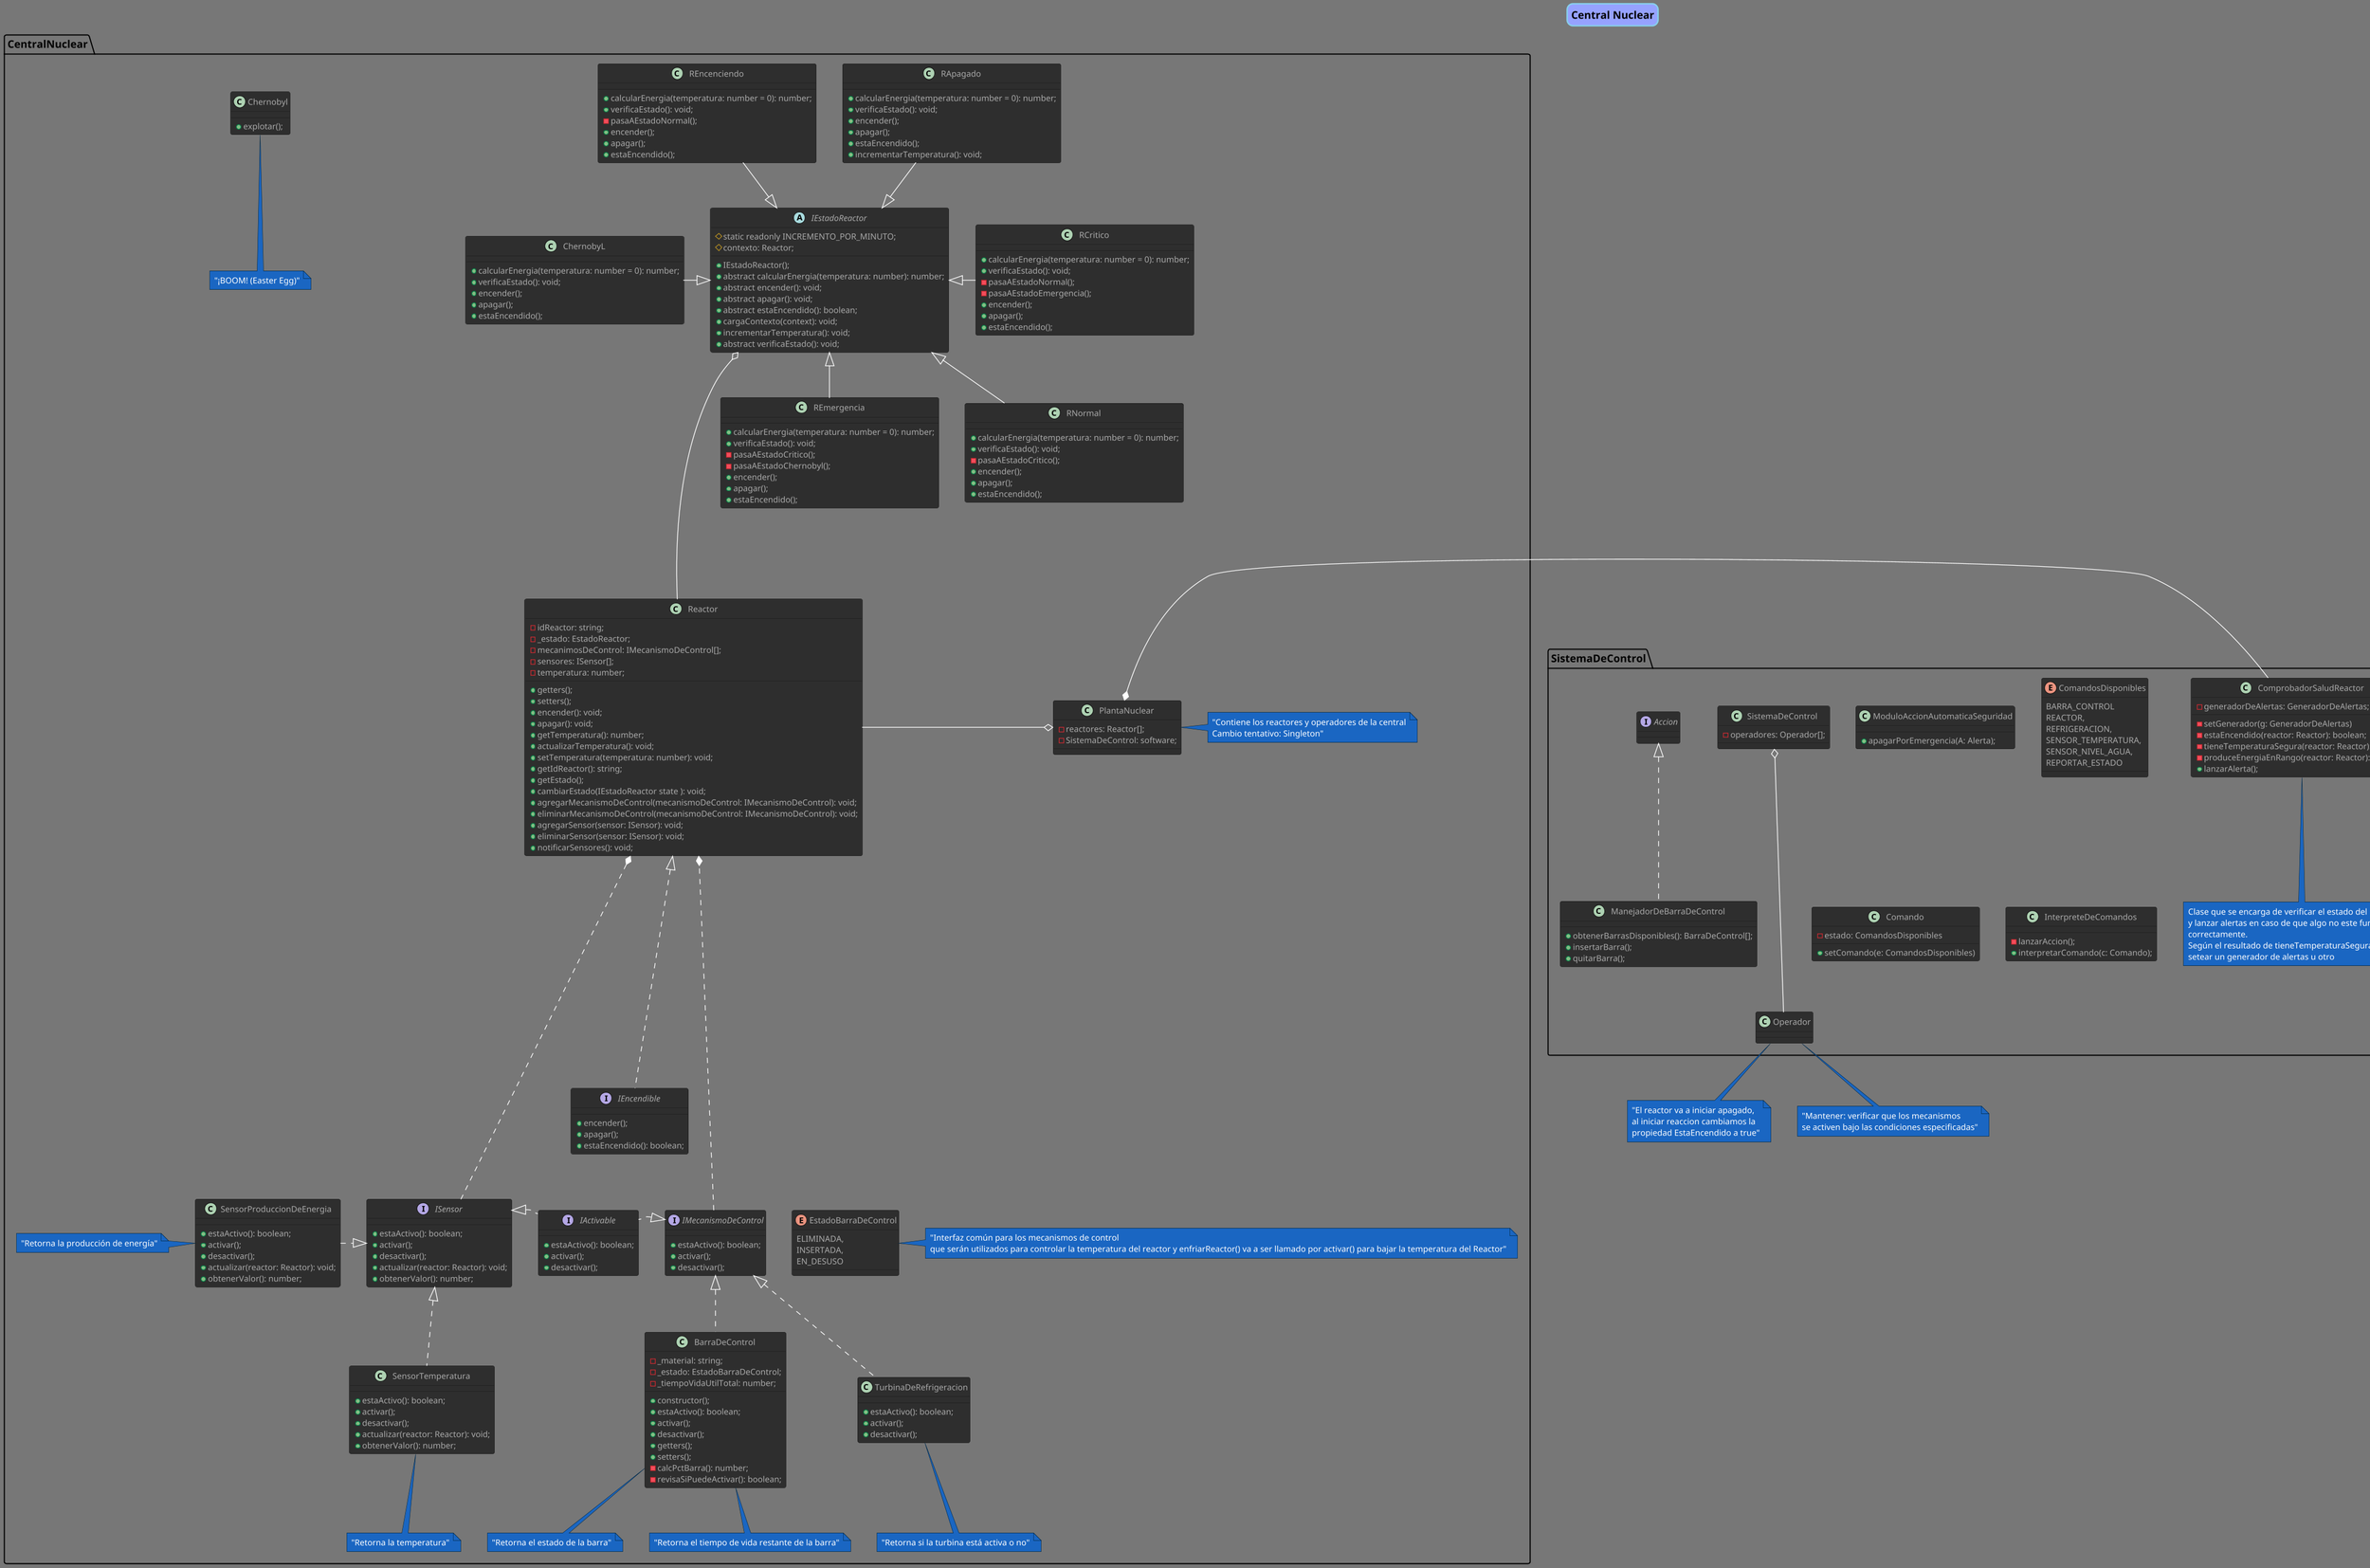 @startuml TP

title "Central Nuclear"
!theme reddress-darkblue
scale 1.3

skinparam titleBorderRoundCorner 15
skinparam titleBorderThickness 2
skinparam titleBorderColor skyBlue
skinparam titleBackgroundColor #96a2ff


package CentralNuclear {


' Planta nuclear
class PlantaNuclear {
    - reactores: Reactor[];
    - SistemaDeControl: software;
}

' Reactor
class Reactor{
    - idReactor: string;
    - _estado: EstadoReactor;
    - mecanimosDeControl: IMecanismoDeControl[];
    - sensores: ISensor[];
    - temperatura: number;
    + getters();
    + setters();
    + encender(): void;
    + apagar(): void;
    + getTemperatura(): number;
    + actualizarTemperatura(): void;
    + setTemperatura(temperatura: number): void;
    + getIdReactor(): string;
    + getEstado();
    + cambiarEstado(IEstadoReactor state ): void;
    + agregarMecanismoDeControl(mecanismoDeControl: IMecanismoDeControl): void;
    + eliminarMecanismoDeControl(mecanismoDeControl: IMecanismoDeControl): void;
    + agregarSensor(sensor: ISensor): void;
    + eliminarSensor(sensor: ISensor): void;
    + notificarSensores(): void;
}

abstract class IEstadoReactor {
    # static readonly INCREMENTO_POR_MINUTO;
    # contexto: Reactor;
    + IEstadoReactor();
    + abstract calcularEnergia(temperatura: number): number;
    + abstract encender(): void;
    + abstract apagar(): void;
    + abstract estaEncendido(): boolean;
    + cargaContexto(context): void;
    + incrementarTemperatura(): void;
    + abstract verificaEstado(): void;
}

class ChernobyL
{
    + calcularEnergia(temperatura: number = 0): number;
    + verificaEstado(): void;
    + encender();
    + apagar();
    + estaEncendido();
}

class RApagado
{
    + calcularEnergia(temperatura: number = 0): number;
    + verificaEstado(): void;
    + encender();
    + apagar();
    + estaEncendido();
    + incrementarTemperatura(): void;
}

class RCritico
{
    + calcularEnergia(temperatura: number = 0): number;
    + verificaEstado(): void;
    - pasaAEstadoNormal();
    - pasaAEstadoEmergencia();
    + encender();
    + apagar();
    + estaEncendido();
}

class REmergencia
{
    + calcularEnergia(temperatura: number = 0): number;
    + verificaEstado(): void;
    - pasaAEstadoCritico();
    - pasaAEstadoChernobyl();
    + encender();
    + apagar();
    + estaEncendido();
}

class REncenciendo
{
    + calcularEnergia(temperatura: number = 0): number;
    + verificaEstado(): void;
    - pasaAEstadoNormal();
    + encender();
    + apagar();
    + estaEncendido();
}

class RNormal
{
    + calcularEnergia(temperatura: number = 0): number;
    + verificaEstado(): void;
    - pasaAEstadoCritico();
    + encender();
    + apagar();
    + estaEncendido();
}

'Interfaces generales
interface IEncendible {
    + encender();
    + apagar();
    + estaEncendido(): boolean;
}

interface IActivable {
    + estaActivo(): boolean;
    + activar();
    + desactivar();
}


'Sensores
interface ISensor{
    + estaActivo(): boolean;
    + activar();
    + desactivar();
    + actualizar(reactor: Reactor): void;
    + obtenerValor(): number;
}

class SensorTemperatura{
    ' lee en °C
    + estaActivo(): boolean;
    + activar();
    + desactivar();
    + actualizar(reactor: Reactor): void;
    + obtenerValor(): number;
}

class SensorProduccionDeEnergia {
    ' lee en watts
    + estaActivo(): boolean;
    + activar();
    + desactivar();
    + actualizar(reactor: Reactor): void;
    + obtenerValor(): number;
}

' Mecanismos de control
interface IMecanismoDeControl{
    + estaActivo(): boolean;
    + activar();
    + desactivar();
}

'' Barra de control
class BarraDeControl implements IMecanismoDeControl {
    - _material: string;
    - _estado: EstadoBarraDeControl;
    - _tiempoVidaUtilTotal: number;
    + constructor();
    + estaActivo(): boolean;
    'insertar barra
    + activar();
    ' quitar barra
    + desactivar();
    + getters();
    + setters();
    - calcPctBarra(): number;
    - revisaSiPuedeActivar(): boolean;

}

enum EstadoBarraDeControl {
    ELIMINADA,
    INSERTADA,
    EN_DESUSO
}

'' Turbina de refrigeración
class TurbinaDeRefrigeracion implements IMecanismoDeControl {
    + estaActivo(): boolean;
    + activar();
    + desactivar();
}


' Easter egg...

class Chernobyl {
    + explotar();
}

'Relaciones
Reactor --------r-o PlantaNuclear
Reactor *..... ISensor
Reactor *...l... IMecanismoDeControl
IActivable -[hidden]r- IMecanismoDeControl
IActivable -[hidden]l- ISensor
IEstadoReactor o---- Reactor
IEstadoReactor  <|-l- ChernobyL
IEstadoReactor  <|-r- RCritico
IEstadoReactor  <|-d- REmergencia
IEstadoReactor  <|-d- RNormal
IEstadoReactor  <|-u- REncenciendo
IEstadoReactor  <|-u- RApagado
Reactor  <|.... IEncendible
ISensor <|.l. SensorProduccionDeEnergia
ISensor <|.. SensorTemperatura
ISensor <|........ IActivable
IMecanismoDeControl <|........ IActivable
EstadoBarraDeControl o-l[hidden]- IMecanismoDeControl


'Notas
note bottom of SensorTemperatura: "Retorna la temperatura"
note left of SensorProduccionDeEnergia: "Retorna la producción de energía"
note bottom of BarraDeControl: "Retorna el estado de la barra"
note bottom of BarraDeControl: "Retorna el tiempo de vida restante de la barra"
note bottom of TurbinaDeRefrigeracion: "Retorna si la turbina está activa o no"
note bottom of Chernobyl: "¡BOOM! (Easter Egg)"
note right of PlantaNuclear: "Contiene los reactores y operadores de la central\nCambio tentativo: Singleton"
note right of EstadoBarraDeControl: "Interfaz común para los mecanismos de control\nque serán utilizados para controlar la temperatura del reactor y enfriarReactor() va a ser llamado por activar() para bajar la temperatura del Reactor"
}

package SistemaDeControl {

' Procesamiento de Datos
class ComprobadorSaludReactor {
    -generadorDeAlertas: GeneradorDeAlertas;
    -setGenerador(g: GeneradorDeAlertas)
    - estaEncendido(reactor: Reactor): boolean;
    - tieneTemperaturaSegura(reactor: Reactor): boolean;
    - produceEnergiaEnRango(reactor: Reactor): boolean;
    +lanzarAlerta();
}

class SistemaDeControl
{
    - operadores: Operador[];
}

' Operador
class Operador {
}

note bottom of ComprobadorSaludReactor
    Clase que se encarga de verificar el estado del reactor
    y lanzar alertas en caso de que algo no este funcionando
    correctamente.
    Según el resultado de tieneTemperaturaSegura() se va a
    setear un generador de alertas u otro
end note

' Acciones automáticas de seguridad
class ModuloAccionAutomaticaSeguridad {
    + apagarPorEmergencia(A: Alerta);
}

' Interfaz humana

'' Manejo de alertas
enum TipoAlerta {
    CRITICA,
    ESTANDAR
}

interface GeneradorDeAlertas {
    +generarAlerta(): IAlerta
}

class GeneradorDeAlertasCriticas implements GeneradorDeAlertas {
    +generarAlerta(): IAlerta
}

class GeneradorDeAlertasEstandar implements GeneradorDeAlertas {
    +generarAlerta(): IAlerta
}

interface Alerta {
    + obtenerTipoDeAlerta(): enumTipoAlerta;
    + obtenerMensajeDeAlerta(): string;
    + obtenerTimestampDeAlerta(): Date;
}

class AlertaCritica implements Alerta {
    + obtenerTipoDeAlerta(): enumTipoAlerta;
    + obtenerMensajeDeAlerta(): string;
    + obtenerTimestampDeAlerta(): Date;

}

class AlertaEstandar implements Alerta {
    + obtenerTipoDeAlerta(): enumTipoAlerta;
    + obtenerMensajeDeAlerta(): string;
    + obtenerTimestampDeAlerta(): Date;
}

class NotificadorDeAlerta {
    + notificarAlerta(alerta:Alerta): string;
}


'' Manejo de comandos
enum ComandosDisponibles {
    BARRA_CONTROL
    REACTOR,
    REFRIGERACION,
    SENSOR_TEMPERATURA,
    SENSOR_NIVEL_AGUA,
    REPORTAR_ESTADO
}

class Comando {
    -estado: ComandosDisponibles

    +setComando(e: ComandosDisponibles)
}

class InterpreteDeComandos {
    - lanzarAccion();
    + interpretarComando(c: Comando);
}

' Acciones
interface Accion {

}

'' Barras de control
class ManejadorDeBarraDeControl implements Accion {
    + obtenerBarrasDisponibles(): BarraDeControl[];
    + insertarBarra();
    + quitarBarra();
}

' Relaciones
NotificadorDeAlerta .l.> Alerta
TipoAlerta -[hidden]u- NotificadorDeAlerta
ComprobadorSaludReactor *-r- GeneradorDeAlertas
GeneradorDeAlertas -[hidden]r- Alerta
SistemaDeControl o--- Operador

}


ComprobadorSaludReactor -r-* PlantaNuclear

note bottom of Operador: "El reactor va a iniciar apagado, \nal iniciar reaccion cambiamos la \npropiedad EstaEncendido a true"
note bottom of Operador: "Mantener: verificar que los mecanismos \nse activen bajo las condiciones especificadas"

@enduml

'Cambios sugeridos en PR
'- establecer relaciones entre clases
'- cambiar nombre propiedad barra de control (remainingRodLifePct => totalRodLife), el % lo podemos resolver un método que lo calcule en base al tiempo
'- agregar clases de turbinas, condensador y generador (y alguna otra de la base de funcionamiento si consideramos que es necesaria)
'- agregar Clase operador
' agregar Interface común entre los mecanismos de control (sensor de temperatura, barras de control y turbinas de refrigeración)
